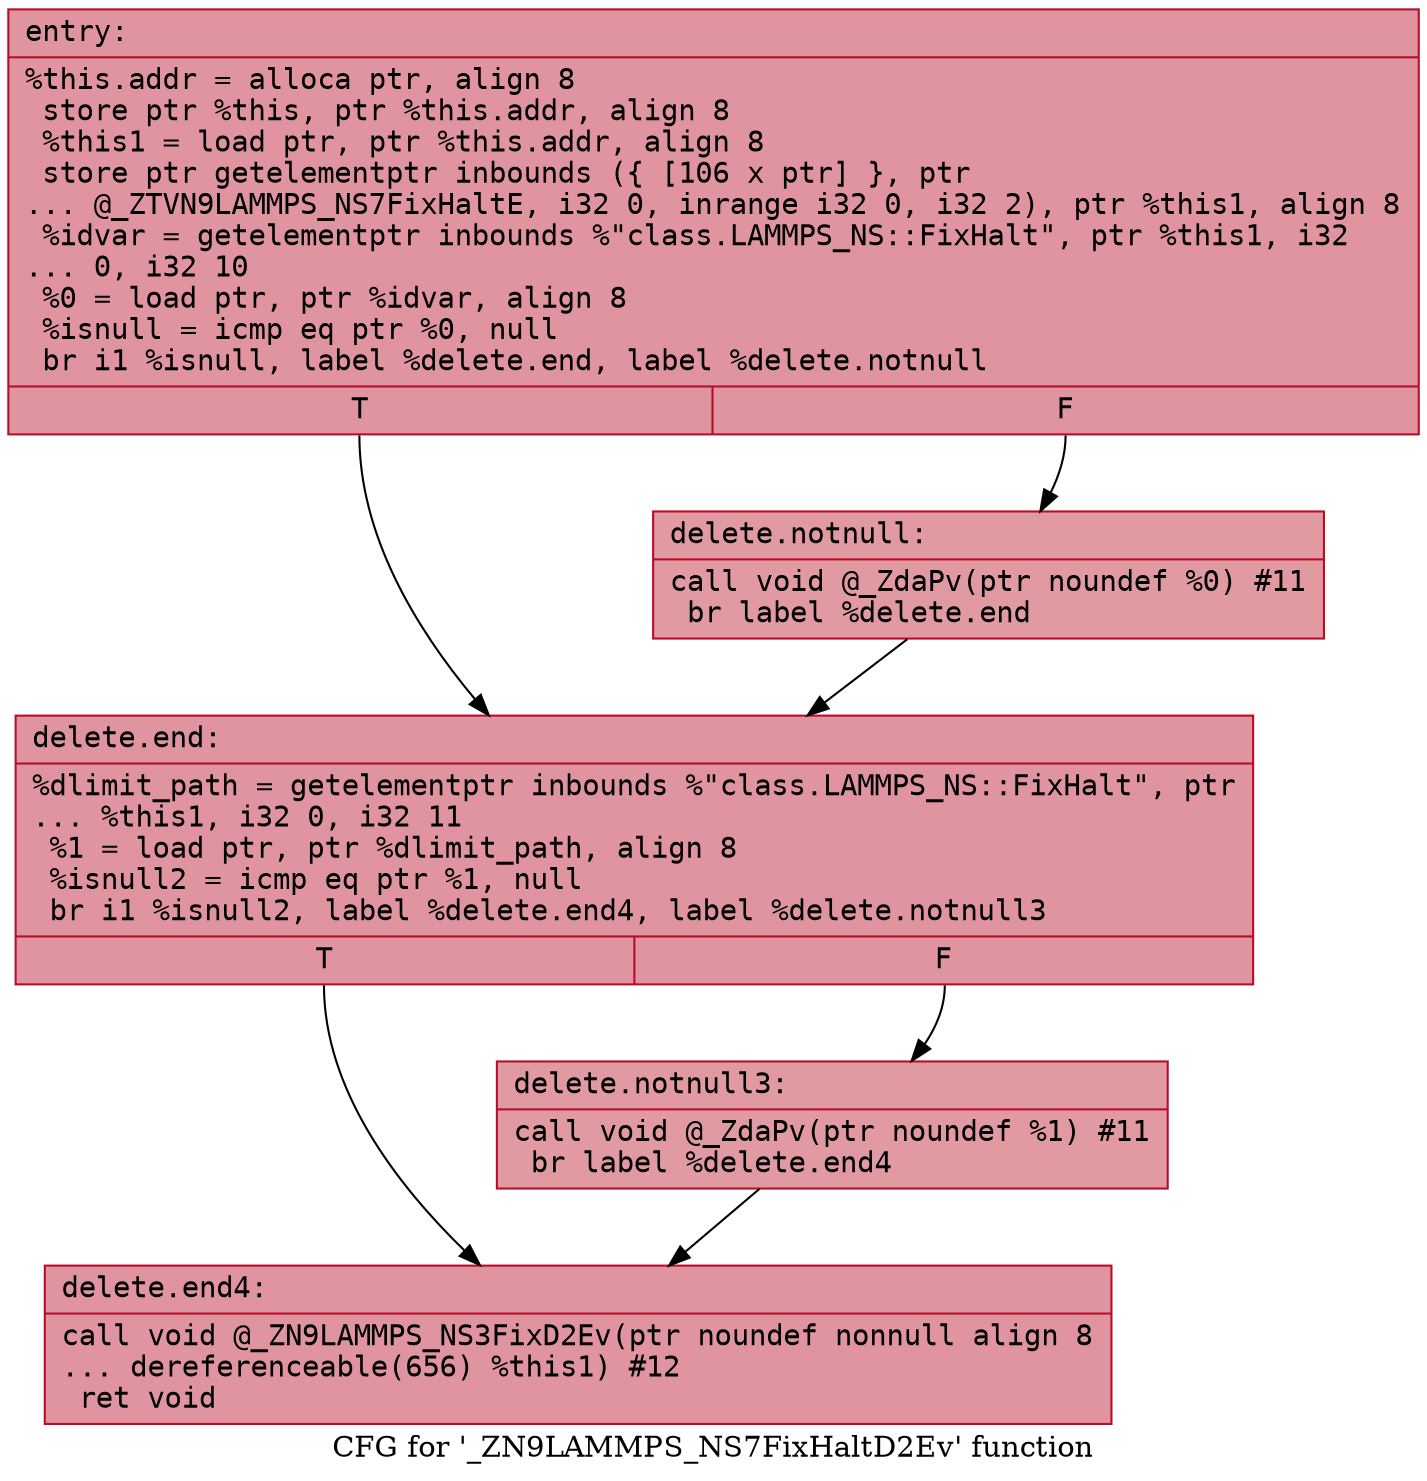 digraph "CFG for '_ZN9LAMMPS_NS7FixHaltD2Ev' function" {
	label="CFG for '_ZN9LAMMPS_NS7FixHaltD2Ev' function";

	Node0x5603f57d0ec0 [shape=record,color="#b70d28ff", style=filled, fillcolor="#b70d2870" fontname="Courier",label="{entry:\l|  %this.addr = alloca ptr, align 8\l  store ptr %this, ptr %this.addr, align 8\l  %this1 = load ptr, ptr %this.addr, align 8\l  store ptr getelementptr inbounds (\{ [106 x ptr] \}, ptr\l... @_ZTVN9LAMMPS_NS7FixHaltE, i32 0, inrange i32 0, i32 2), ptr %this1, align 8\l  %idvar = getelementptr inbounds %\"class.LAMMPS_NS::FixHalt\", ptr %this1, i32\l... 0, i32 10\l  %0 = load ptr, ptr %idvar, align 8\l  %isnull = icmp eq ptr %0, null\l  br i1 %isnull, label %delete.end, label %delete.notnull\l|{<s0>T|<s1>F}}"];
	Node0x5603f57d0ec0:s0 -> Node0x5603f57d1240[tooltip="entry -> delete.end\nProbability 37.50%" ];
	Node0x5603f57d0ec0:s1 -> Node0x5603f57d1290[tooltip="entry -> delete.notnull\nProbability 62.50%" ];
	Node0x5603f57d1290 [shape=record,color="#b70d28ff", style=filled, fillcolor="#bb1b2c70" fontname="Courier",label="{delete.notnull:\l|  call void @_ZdaPv(ptr noundef %0) #11\l  br label %delete.end\l}"];
	Node0x5603f57d1290 -> Node0x5603f57d1240[tooltip="delete.notnull -> delete.end\nProbability 100.00%" ];
	Node0x5603f57d1240 [shape=record,color="#b70d28ff", style=filled, fillcolor="#b70d2870" fontname="Courier",label="{delete.end:\l|  %dlimit_path = getelementptr inbounds %\"class.LAMMPS_NS::FixHalt\", ptr\l... %this1, i32 0, i32 11\l  %1 = load ptr, ptr %dlimit_path, align 8\l  %isnull2 = icmp eq ptr %1, null\l  br i1 %isnull2, label %delete.end4, label %delete.notnull3\l|{<s0>T|<s1>F}}"];
	Node0x5603f57d1240:s0 -> Node0x5603f57d16b0[tooltip="delete.end -> delete.end4\nProbability 37.50%" ];
	Node0x5603f57d1240:s1 -> Node0x5603f57d1730[tooltip="delete.end -> delete.notnull3\nProbability 62.50%" ];
	Node0x5603f57d1730 [shape=record,color="#b70d28ff", style=filled, fillcolor="#bb1b2c70" fontname="Courier",label="{delete.notnull3:\l|  call void @_ZdaPv(ptr noundef %1) #11\l  br label %delete.end4\l}"];
	Node0x5603f57d1730 -> Node0x5603f57d16b0[tooltip="delete.notnull3 -> delete.end4\nProbability 100.00%" ];
	Node0x5603f57d16b0 [shape=record,color="#b70d28ff", style=filled, fillcolor="#b70d2870" fontname="Courier",label="{delete.end4:\l|  call void @_ZN9LAMMPS_NS3FixD2Ev(ptr noundef nonnull align 8\l... dereferenceable(656) %this1) #12\l  ret void\l}"];
}
